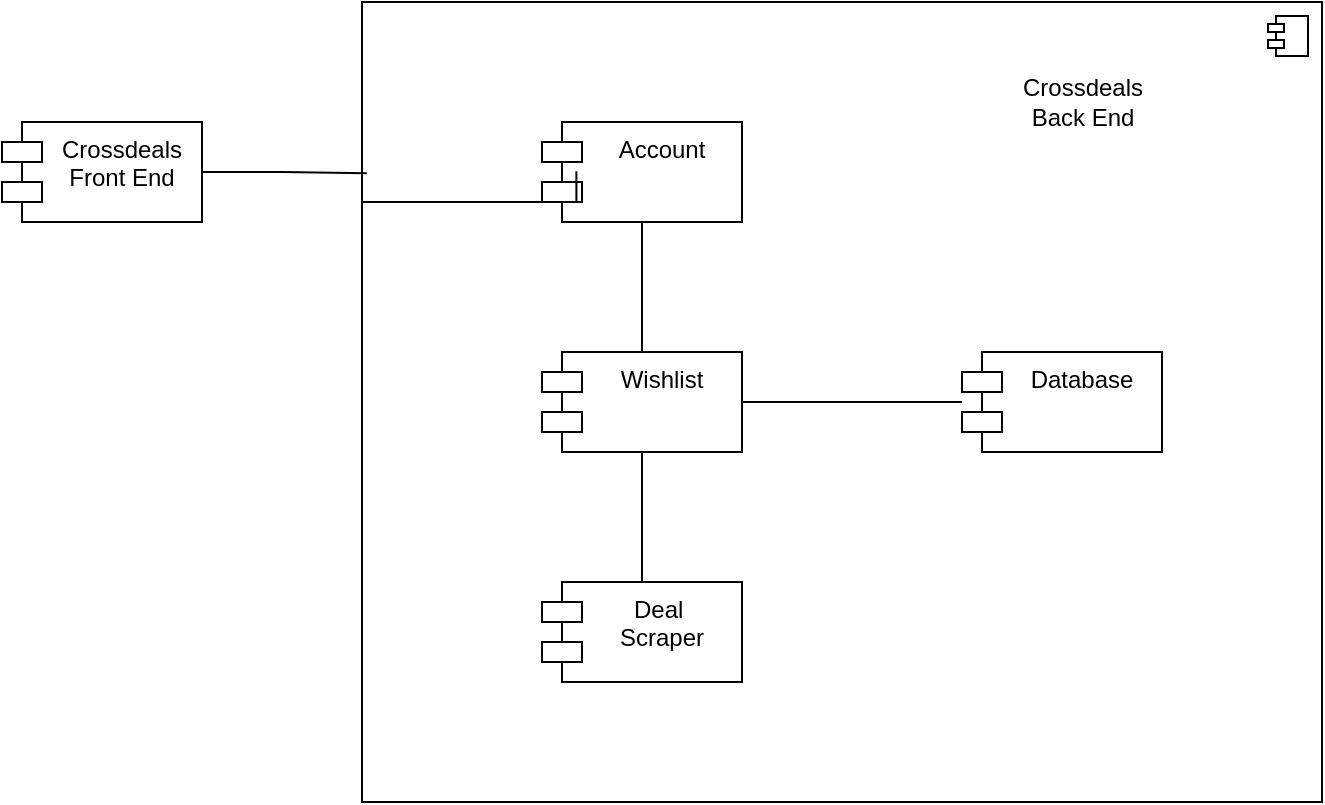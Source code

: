 <mxfile version="28.2.5" pages="5">
  <diagram id="ImoOxc1JO1wxnwPMC0eJ" name="Component">
    <mxGraphModel dx="1042" dy="562" grid="1" gridSize="10" guides="1" tooltips="1" connect="1" arrows="1" fold="1" page="1" pageScale="1" pageWidth="850" pageHeight="1100" math="0" shadow="0">
      <root>
        <mxCell id="0" />
        <mxCell id="1" parent="0" />
        <mxCell id="6oJg3y5Yy2Q7F5Mv3v1p-1" value="Crossdeals Front End" style="shape=module;align=left;spacingLeft=20;align=center;verticalAlign=top;whiteSpace=wrap;html=1;" vertex="1" parent="1">
          <mxGeometry x="30" y="190" width="100" height="50" as="geometry" />
        </mxCell>
        <mxCell id="6oJg3y5Yy2Q7F5Mv3v1p-6" value="" style="html=1;dropTarget=0;whiteSpace=wrap;" vertex="1" parent="1">
          <mxGeometry x="210" y="130" width="480" height="400" as="geometry" />
        </mxCell>
        <mxCell id="6oJg3y5Yy2Q7F5Mv3v1p-7" value="" style="shape=module;jettyWidth=8;jettyHeight=4;" vertex="1" parent="6oJg3y5Yy2Q7F5Mv3v1p-6">
          <mxGeometry x="1" width="20" height="20" relative="1" as="geometry">
            <mxPoint x="-27" y="7" as="offset" />
          </mxGeometry>
        </mxCell>
        <mxCell id="6oJg3y5Yy2Q7F5Mv3v1p-21" style="edgeStyle=orthogonalEdgeStyle;rounded=0;orthogonalLoop=1;jettySize=auto;html=1;exitX=0.5;exitY=1;exitDx=0;exitDy=0;endArrow=none;endFill=0;" edge="1" parent="1" source="6oJg3y5Yy2Q7F5Mv3v1p-8" target="6oJg3y5Yy2Q7F5Mv3v1p-9">
          <mxGeometry relative="1" as="geometry" />
        </mxCell>
        <mxCell id="6oJg3y5Yy2Q7F5Mv3v1p-8" value="Account" style="shape=module;align=left;spacingLeft=20;align=center;verticalAlign=top;whiteSpace=wrap;html=1;" vertex="1" parent="1">
          <mxGeometry x="300" y="190" width="100" height="50" as="geometry" />
        </mxCell>
        <mxCell id="6oJg3y5Yy2Q7F5Mv3v1p-23" style="edgeStyle=orthogonalEdgeStyle;rounded=0;orthogonalLoop=1;jettySize=auto;html=1;exitX=1;exitY=0.5;exitDx=0;exitDy=0;endArrow=none;endFill=0;" edge="1" parent="1" source="6oJg3y5Yy2Q7F5Mv3v1p-9" target="6oJg3y5Yy2Q7F5Mv3v1p-13">
          <mxGeometry relative="1" as="geometry" />
        </mxCell>
        <mxCell id="6oJg3y5Yy2Q7F5Mv3v1p-9" value="Wishlist" style="shape=module;align=left;spacingLeft=20;align=center;verticalAlign=top;whiteSpace=wrap;html=1;" vertex="1" parent="1">
          <mxGeometry x="300" y="305" width="100" height="50" as="geometry" />
        </mxCell>
        <mxCell id="6oJg3y5Yy2Q7F5Mv3v1p-22" style="edgeStyle=orthogonalEdgeStyle;rounded=0;orthogonalLoop=1;jettySize=auto;html=1;exitX=0.5;exitY=0;exitDx=0;exitDy=0;entryX=0.5;entryY=1;entryDx=0;entryDy=0;endArrow=none;endFill=0;" edge="1" parent="1" source="6oJg3y5Yy2Q7F5Mv3v1p-10" target="6oJg3y5Yy2Q7F5Mv3v1p-9">
          <mxGeometry relative="1" as="geometry" />
        </mxCell>
        <mxCell id="6oJg3y5Yy2Q7F5Mv3v1p-10" value="Deal&amp;nbsp;&lt;div&gt;Scraper&lt;/div&gt;" style="shape=module;align=left;spacingLeft=20;align=center;verticalAlign=top;whiteSpace=wrap;html=1;" vertex="1" parent="1">
          <mxGeometry x="300" y="420" width="100" height="50" as="geometry" />
        </mxCell>
        <mxCell id="6oJg3y5Yy2Q7F5Mv3v1p-11" value="Crossdeals&lt;div&gt;Back End&lt;/div&gt;" style="text;html=1;align=center;verticalAlign=middle;resizable=0;points=[];autosize=1;strokeColor=none;fillColor=none;" vertex="1" parent="1">
          <mxGeometry x="530" y="160" width="80" height="40" as="geometry" />
        </mxCell>
        <mxCell id="6oJg3y5Yy2Q7F5Mv3v1p-13" value="Database" style="shape=module;align=left;spacingLeft=20;align=center;verticalAlign=top;whiteSpace=wrap;html=1;" vertex="1" parent="1">
          <mxGeometry x="510" y="305" width="100" height="50" as="geometry" />
        </mxCell>
        <mxCell id="6oJg3y5Yy2Q7F5Mv3v1p-19" style="edgeStyle=orthogonalEdgeStyle;rounded=0;orthogonalLoop=1;jettySize=auto;html=1;exitX=1;exitY=0.5;exitDx=0;exitDy=0;entryX=0.005;entryY=0.214;entryDx=0;entryDy=0;entryPerimeter=0;endArrow=none;endFill=0;" edge="1" parent="1" source="6oJg3y5Yy2Q7F5Mv3v1p-1" target="6oJg3y5Yy2Q7F5Mv3v1p-6">
          <mxGeometry relative="1" as="geometry" />
        </mxCell>
        <mxCell id="6oJg3y5Yy2Q7F5Mv3v1p-20" style="edgeStyle=orthogonalEdgeStyle;rounded=0;orthogonalLoop=1;jettySize=auto;html=1;exitX=0;exitY=0.25;exitDx=0;exitDy=0;entryX=0.172;entryY=0.492;entryDx=0;entryDy=0;entryPerimeter=0;endArrow=none;endFill=0;" edge="1" parent="1" source="6oJg3y5Yy2Q7F5Mv3v1p-6" target="6oJg3y5Yy2Q7F5Mv3v1p-8">
          <mxGeometry relative="1" as="geometry">
            <Array as="points">
              <mxPoint x="317" y="230" />
            </Array>
          </mxGeometry>
        </mxCell>
      </root>
    </mxGraphModel>
  </diagram>
  <diagram name="UML" id="_R-KJ7h41IaCFOkq9BI9">
    <mxGraphModel dx="1042" dy="562" grid="1" gridSize="10" guides="1" tooltips="1" connect="1" arrows="1" fold="1" page="1" pageScale="1" pageWidth="850" pageHeight="1100" math="0" shadow="0">
      <root>
        <mxCell id="0" />
        <mxCell id="1" parent="0" />
        <mxCell id="3XzFGxr-biG4mYpELUGO-1" value="&lt;p style=&quot;margin:0px;margin-top:4px;text-align:center;&quot;&gt;&lt;b&gt;VideoGame&lt;/b&gt;&lt;/p&gt;&lt;hr size=&quot;1&quot; style=&quot;border-style:solid;&quot;&gt;&lt;p style=&quot;margin:0px;margin-left:4px;&quot;&gt;- title : string&lt;/p&gt;&lt;hr size=&quot;1&quot; style=&quot;border-style:solid;&quot;&gt;&lt;p style=&quot;margin:0px;margin-left:4px;&quot;&gt;+ getDealInformation() : DealInformation[]&lt;/p&gt;&lt;p style=&quot;margin:0px;margin-left:4px;&quot;&gt;+ validateDealInfo() : void&amp;nbsp;&lt;/p&gt;" style="verticalAlign=top;align=left;overflow=fill;html=1;whiteSpace=wrap;" parent="1" vertex="1">
          <mxGeometry x="460" y="135" width="240" height="150" as="geometry" />
        </mxCell>
        <mxCell id="3XzFGxr-biG4mYpELUGO-2" value="&lt;p style=&quot;margin:0px;margin-top:4px;text-align:center;&quot;&gt;&lt;b&gt;User&lt;/b&gt;&lt;/p&gt;&lt;hr size=&quot;1&quot; style=&quot;border-style:solid;&quot;&gt;&lt;p style=&quot;margin:0px;margin-left:4px;&quot;&gt;- username : string&lt;/p&gt;&lt;p style=&quot;margin:0px;margin-left:4px;&quot;&gt;- password : string&lt;/p&gt;&lt;hr size=&quot;1&quot; style=&quot;border-style:solid;&quot;&gt;&lt;p style=&quot;margin:0px;margin-left:4px;&quot;&gt;+ getWishList() :&amp;nbsp; Wishlist&lt;/p&gt;" style="verticalAlign=top;align=left;overflow=fill;html=1;whiteSpace=wrap;" parent="1" vertex="1">
          <mxGeometry x="135" y="400" width="180" height="110" as="geometry" />
        </mxCell>
        <mxCell id="3XzFGxr-biG4mYpELUGO-3" value="&lt;p style=&quot;margin:0px;margin-top:4px;text-align:center;&quot;&gt;&lt;b&gt;Wishlist&lt;/b&gt;&lt;/p&gt;&lt;hr size=&quot;1&quot; style=&quot;border-style:solid;&quot;&gt;&lt;p style=&quot;margin:0px;margin-left:4px;&quot;&gt;+ field: Type&lt;/p&gt;&lt;hr size=&quot;1&quot; style=&quot;border-style:solid;&quot;&gt;&lt;p style=&quot;margin:0px;margin-left:4px;&quot;&gt;+ addVideoGame(string) : void&lt;/p&gt;&lt;p style=&quot;margin:0px;margin-left:4px;&quot;&gt;+ removeVideoGame(string) : void&lt;/p&gt;&lt;p style=&quot;margin:0px;margin-left:4px;&quot;&gt;+ getVideoGames() : VideoGame[]&lt;/p&gt;" style="verticalAlign=top;align=left;overflow=fill;html=1;whiteSpace=wrap;" parent="1" vertex="1">
          <mxGeometry x="120" y="130" width="210" height="160" as="geometry" />
        </mxCell>
        <mxCell id="3XzFGxr-biG4mYpELUGO-4" value="&lt;p style=&quot;margin:0px;margin-top:4px;text-align:center;&quot;&gt;&lt;b&gt;Storefront&lt;/b&gt;&lt;/p&gt;&lt;hr size=&quot;1&quot; style=&quot;border-style:solid;&quot;&gt;&lt;p style=&quot;margin:0px;margin-left:4px;&quot;&gt;- name : string&lt;/p&gt;&lt;p style=&quot;margin:0px;margin-left:4px;&quot;&gt;- url : string&lt;/p&gt;&lt;p style=&quot;margin:0px;margin-left:4px;&quot;&gt;- platform : string&lt;/p&gt;&lt;hr size=&quot;1&quot; style=&quot;border-style:solid;&quot;&gt;" style="verticalAlign=top;align=left;overflow=fill;html=1;whiteSpace=wrap;" parent="1" vertex="1">
          <mxGeometry x="559" y="630" width="160" height="90" as="geometry" />
        </mxCell>
        <mxCell id="3XzFGxr-biG4mYpELUGO-5" value="&lt;p style=&quot;margin:0px;margin-top:4px;text-align:center;&quot;&gt;&lt;b&gt;DealInformation&lt;/b&gt;&lt;/p&gt;&lt;hr size=&quot;1&quot; style=&quot;border-style:solid;&quot;&gt;&lt;p style=&quot;margin:0px;margin-left:4px;&quot;&gt;- originalPrice : float&lt;/p&gt;&lt;p style=&quot;margin:0px;margin-left:4px;&quot;&gt;- discountPrice : float&lt;/p&gt;&lt;p style=&quot;margin:0px;margin-left:4px;&quot;&gt;- lowestPrice : float&lt;/p&gt;&lt;p style=&quot;margin:0px;margin-left:4px;&quot;&gt;- dealEndDate : Date&lt;/p&gt;&lt;hr size=&quot;1&quot; style=&quot;border-style:solid;&quot;&gt;&lt;p style=&quot;margin:0px;margin-left:4px;&quot;&gt;+ updateDeal(string) : bool&amp;nbsp;&lt;/p&gt;" style="verticalAlign=top;align=left;overflow=fill;html=1;whiteSpace=wrap;" parent="1" vertex="1">
          <mxGeometry x="559" y="360" width="160" height="150" as="geometry" />
        </mxCell>
        <mxCell id="3XzFGxr-biG4mYpELUGO-10" value="" style="endArrow=diamondThin;endFill=0;endSize=24;html=1;rounded=0;exitX=0.5;exitY=0;exitDx=0;exitDy=0;entryX=0.5;entryY=1;entryDx=0;entryDy=0;" parent="1" source="3XzFGxr-biG4mYpELUGO-4" target="3XzFGxr-biG4mYpELUGO-5" edge="1">
          <mxGeometry width="160" relative="1" as="geometry">
            <mxPoint x="309" y="480" as="sourcePoint" />
            <mxPoint x="629" y="530" as="targetPoint" />
          </mxGeometry>
        </mxCell>
        <mxCell id="3XzFGxr-biG4mYpELUGO-11" value="1" style="edgeLabel;html=1;align=center;verticalAlign=middle;resizable=0;points=[];" parent="3XzFGxr-biG4mYpELUGO-10" vertex="1" connectable="0">
          <mxGeometry x="0.63" y="-5" relative="1" as="geometry">
            <mxPoint x="15" as="offset" />
          </mxGeometry>
        </mxCell>
        <mxCell id="3XzFGxr-biG4mYpELUGO-12" value="1" style="edgeLabel;html=1;align=center;verticalAlign=middle;resizable=0;points=[];" parent="3XzFGxr-biG4mYpELUGO-10" vertex="1" connectable="0">
          <mxGeometry x="-0.703" y="-3" relative="1" as="geometry">
            <mxPoint x="17" as="offset" />
          </mxGeometry>
        </mxCell>
        <mxCell id="3XzFGxr-biG4mYpELUGO-13" value="" style="endArrow=diamondThin;endFill=0;endSize=24;html=1;rounded=0;entryX=0.5;entryY=1;entryDx=0;entryDy=0;exitX=0;exitY=0.5;exitDx=0;exitDy=0;" parent="1" source="3XzFGxr-biG4mYpELUGO-4" target="3XzFGxr-biG4mYpELUGO-2" edge="1">
          <mxGeometry width="160" relative="1" as="geometry">
            <mxPoint x="290" y="480" as="sourcePoint" />
            <mxPoint x="450" y="480" as="targetPoint" />
            <Array as="points">
              <mxPoint x="225" y="680" />
            </Array>
          </mxGeometry>
        </mxCell>
        <mxCell id="3XzFGxr-biG4mYpELUGO-14" value="1" style="edgeLabel;html=1;align=center;verticalAlign=middle;resizable=0;points=[];" parent="3XzFGxr-biG4mYpELUGO-13" vertex="1" connectable="0">
          <mxGeometry x="0.887" y="-3" relative="1" as="geometry">
            <mxPoint x="12" as="offset" />
          </mxGeometry>
        </mxCell>
        <mxCell id="3XzFGxr-biG4mYpELUGO-15" value="1..*" style="edgeLabel;html=1;align=center;verticalAlign=middle;resizable=0;points=[];" parent="3XzFGxr-biG4mYpELUGO-13" vertex="1" connectable="0">
          <mxGeometry x="-0.863" y="1" relative="1" as="geometry">
            <mxPoint x="14" y="-27" as="offset" />
          </mxGeometry>
        </mxCell>
        <mxCell id="3XzFGxr-biG4mYpELUGO-16" value="" style="endArrow=diamondThin;endFill=1;endSize=24;html=1;rounded=0;entryX=0.5;entryY=0;entryDx=0;entryDy=0;exitX=0.5;exitY=1;exitDx=0;exitDy=0;" parent="1" source="3XzFGxr-biG4mYpELUGO-3" target="3XzFGxr-biG4mYpELUGO-2" edge="1">
          <mxGeometry width="160" relative="1" as="geometry">
            <mxPoint x="20" y="340" as="sourcePoint" />
            <mxPoint x="180" y="340" as="targetPoint" />
          </mxGeometry>
        </mxCell>
        <mxCell id="3XzFGxr-biG4mYpELUGO-17" value="1" style="edgeLabel;html=1;align=center;verticalAlign=middle;resizable=0;points=[];" parent="3XzFGxr-biG4mYpELUGO-16" vertex="1" connectable="0">
          <mxGeometry x="-0.669" y="4" relative="1" as="geometry">
            <mxPoint as="offset" />
          </mxGeometry>
        </mxCell>
        <mxCell id="3XzFGxr-biG4mYpELUGO-18" value="1" style="edgeLabel;html=1;align=center;verticalAlign=middle;resizable=0;points=[];" parent="3XzFGxr-biG4mYpELUGO-16" vertex="1" connectable="0">
          <mxGeometry x="0.276" y="4" relative="1" as="geometry">
            <mxPoint as="offset" />
          </mxGeometry>
        </mxCell>
        <mxCell id="3XzFGxr-biG4mYpELUGO-19" value="" style="endArrow=diamondThin;endFill=0;endSize=24;html=1;rounded=0;entryX=1;entryY=0.5;entryDx=0;entryDy=0;exitX=0;exitY=0.5;exitDx=0;exitDy=0;" parent="1" source="3XzFGxr-biG4mYpELUGO-1" target="3XzFGxr-biG4mYpELUGO-3" edge="1">
          <mxGeometry width="160" relative="1" as="geometry">
            <mxPoint x="290" y="480" as="sourcePoint" />
            <mxPoint x="450" y="480" as="targetPoint" />
          </mxGeometry>
        </mxCell>
        <mxCell id="3XzFGxr-biG4mYpELUGO-20" value="1" style="edgeLabel;html=1;align=center;verticalAlign=middle;resizable=0;points=[];" parent="3XzFGxr-biG4mYpELUGO-19" vertex="1" connectable="0">
          <mxGeometry x="0.557" y="-3" relative="1" as="geometry">
            <mxPoint as="offset" />
          </mxGeometry>
        </mxCell>
        <mxCell id="3XzFGxr-biG4mYpELUGO-21" value="1..*" style="edgeLabel;html=1;align=center;verticalAlign=middle;resizable=0;points=[];" parent="3XzFGxr-biG4mYpELUGO-19" vertex="1" connectable="0">
          <mxGeometry x="-0.766" y="-2" relative="1" as="geometry">
            <mxPoint as="offset" />
          </mxGeometry>
        </mxCell>
        <mxCell id="3XzFGxr-biG4mYpELUGO-22" value="" style="endArrow=diamondThin;endFill=1;endSize=24;html=1;rounded=0;entryX=0.75;entryY=1;entryDx=0;entryDy=0;exitX=0.5;exitY=0;exitDx=0;exitDy=0;" parent="1" source="3XzFGxr-biG4mYpELUGO-5" target="3XzFGxr-biG4mYpELUGO-1" edge="1">
          <mxGeometry width="160" relative="1" as="geometry">
            <mxPoint x="290" y="480" as="sourcePoint" />
            <mxPoint x="450" y="480" as="targetPoint" />
          </mxGeometry>
        </mxCell>
        <mxCell id="3XzFGxr-biG4mYpELUGO-23" value="1" style="edgeLabel;html=1;align=center;verticalAlign=middle;resizable=0;points=[];" parent="3XzFGxr-biG4mYpELUGO-22" vertex="1" connectable="0">
          <mxGeometry x="0.408" y="-1" relative="1" as="geometry">
            <mxPoint x="9" as="offset" />
          </mxGeometry>
        </mxCell>
        <mxCell id="3XzFGxr-biG4mYpELUGO-24" value="1..*" style="edgeLabel;html=1;align=center;verticalAlign=middle;resizable=0;points=[];" parent="3XzFGxr-biG4mYpELUGO-22" vertex="1" connectable="0">
          <mxGeometry x="-0.685" y="-2" relative="1" as="geometry">
            <mxPoint x="9" as="offset" />
          </mxGeometry>
        </mxCell>
      </root>
    </mxGraphModel>
  </diagram>
  <diagram id="jWRomK6k2IHI1Ht5jOD6" name="Signup Sequence">
    <mxGraphModel dx="2066" dy="1139" grid="1" gridSize="10" guides="1" tooltips="1" connect="1" arrows="1" fold="1" page="1" pageScale="1" pageWidth="850" pageHeight="1100" math="0" shadow="0">
      <root>
        <mxCell id="0" />
        <mxCell id="1" parent="0" />
        <mxCell id="mQIX1aCsBJTwRMguu7EN-2" value="&lt;div&gt;Front End&lt;/div&gt;" style="shape=umlLifeline;perimeter=lifelinePerimeter;whiteSpace=wrap;html=1;container=1;dropTarget=0;collapsible=0;recursiveResize=0;outlineConnect=0;portConstraint=eastwest;newEdgeStyle={&quot;curved&quot;:0,&quot;rounded&quot;:0};" vertex="1" parent="1">
          <mxGeometry x="365" y="230" width="100" height="720" as="geometry" />
        </mxCell>
        <mxCell id="mQIX1aCsBJTwRMguu7EN-3" value="&lt;div&gt;Back End&lt;/div&gt;" style="shape=umlLifeline;perimeter=lifelinePerimeter;whiteSpace=wrap;html=1;container=1;dropTarget=0;collapsible=0;recursiveResize=0;outlineConnect=0;portConstraint=eastwest;newEdgeStyle={&quot;curved&quot;:0,&quot;rounded&quot;:0};" vertex="1" parent="1">
          <mxGeometry x="625" y="230" width="100" height="720" as="geometry" />
        </mxCell>
        <mxCell id="mQIX1aCsBJTwRMguu7EN-8" value="Signup" style="html=1;verticalAlign=bottom;endArrow=block;curved=0;rounded=0;" edge="1" parent="1">
          <mxGeometry width="80" relative="1" as="geometry">
            <mxPoint x="224.5" y="320" as="sourcePoint" />
            <mxPoint x="414.5" y="320" as="targetPoint" />
          </mxGeometry>
        </mxCell>
        <mxCell id="mQIX1aCsBJTwRMguu7EN-9" value="" style="shape=umlLifeline;perimeter=lifelinePerimeter;whiteSpace=wrap;html=1;container=1;dropTarget=0;collapsible=0;recursiveResize=0;outlineConnect=0;portConstraint=eastwest;newEdgeStyle={&quot;curved&quot;:0,&quot;rounded&quot;:0};participant=umlActor;" vertex="1" parent="1">
          <mxGeometry x="215" y="230" width="20" height="720" as="geometry" />
        </mxCell>
        <mxCell id="mQIX1aCsBJTwRMguu7EN-12" value="&lt;div&gt;Post signup details&lt;/div&gt;" style="html=1;verticalAlign=bottom;endArrow=block;curved=0;rounded=0;" edge="1" parent="1">
          <mxGeometry width="80" relative="1" as="geometry">
            <mxPoint x="414.5" y="440" as="sourcePoint" />
            <mxPoint x="674.5" y="440" as="targetPoint" />
          </mxGeometry>
        </mxCell>
        <mxCell id="1FruBVIg77XsN306AQsJ-1" value="Send error message" style="html=1;verticalAlign=bottom;endArrow=open;dashed=1;endSize=8;curved=0;rounded=0;" edge="1" parent="1" target="gf98v1N_3wBuKZ39hatH-2">
          <mxGeometry relative="1" as="geometry">
            <mxPoint x="674.5" y="500" as="sourcePoint" />
            <mxPoint x="414.5" y="500" as="targetPoint" />
            <Array as="points">
              <mxPoint x="455.5" y="500" />
            </Array>
          </mxGeometry>
        </mxCell>
        <mxCell id="1FruBVIg77XsN306AQsJ-3" value="display error message" style="html=1;verticalAlign=bottom;endArrow=open;dashed=1;endSize=8;curved=0;rounded=0;" edge="1" parent="1">
          <mxGeometry relative="1" as="geometry">
            <mxPoint x="414.5" y="370" as="sourcePoint" />
            <mxPoint x="224.5" y="370" as="targetPoint" />
          </mxGeometry>
        </mxCell>
        <mxCell id="1FruBVIg77XsN306AQsJ-4" value="Display error message" style="html=1;verticalAlign=bottom;endArrow=open;dashed=1;endSize=8;curved=0;rounded=0;" edge="1" parent="1">
          <mxGeometry relative="1" as="geometry">
            <mxPoint x="414.5" y="520" as="sourcePoint" />
            <mxPoint x="224.5" y="520" as="targetPoint" />
          </mxGeometry>
        </mxCell>
        <mxCell id="1FruBVIg77XsN306AQsJ-5" value="&lt;div&gt;Create user and redirect to&amp;nbsp;&lt;/div&gt;&lt;div&gt;store selection page&lt;/div&gt;" style="html=1;verticalAlign=bottom;endArrow=open;dashed=1;endSize=8;curved=0;rounded=0;" edge="1" parent="1" target="gf98v1N_3wBuKZ39hatH-2">
          <mxGeometry relative="1" as="geometry">
            <mxPoint x="674.5" y="690" as="sourcePoint" />
            <mxPoint x="414.5" y="690" as="targetPoint" />
          </mxGeometry>
        </mxCell>
        <mxCell id="1FruBVIg77XsN306AQsJ-6" value="&lt;div&gt;Display store selection page&lt;/div&gt;" style="html=1;verticalAlign=bottom;endArrow=open;dashed=1;endSize=8;curved=0;rounded=0;" edge="1" parent="1">
          <mxGeometry relative="1" as="geometry">
            <mxPoint x="414.5" y="710" as="sourcePoint" />
            <mxPoint x="224.5" y="710" as="targetPoint" />
          </mxGeometry>
        </mxCell>
        <mxCell id="1FruBVIg77XsN306AQsJ-7" value="Send selected stores" style="html=1;verticalAlign=bottom;endArrow=block;curved=0;rounded=0;" edge="1" parent="1">
          <mxGeometry width="80" relative="1" as="geometry">
            <mxPoint x="224.5" y="790" as="sourcePoint" />
            <mxPoint x="414.5" y="790" as="targetPoint" />
          </mxGeometry>
        </mxCell>
        <mxCell id="1FruBVIg77XsN306AQsJ-8" value="&lt;div&gt;POST selected stores&lt;/div&gt;" style="html=1;verticalAlign=bottom;endArrow=block;curved=0;rounded=0;" edge="1" parent="1">
          <mxGeometry width="80" relative="1" as="geometry">
            <mxPoint x="414.5" y="810" as="sourcePoint" />
            <mxPoint x="674.5" y="810" as="targetPoint" />
          </mxGeometry>
        </mxCell>
        <mxCell id="1FruBVIg77XsN306AQsJ-11" value="&lt;div&gt;Save selected stores and&lt;/div&gt;&lt;div&gt;redirect to landing page&lt;/div&gt;" style="html=1;verticalAlign=bottom;endArrow=open;dashed=1;endSize=8;curved=0;rounded=0;" edge="1" parent="1" target="gf98v1N_3wBuKZ39hatH-2">
          <mxGeometry relative="1" as="geometry">
            <mxPoint x="674.5" y="850" as="sourcePoint" />
            <mxPoint x="414.5" y="850" as="targetPoint" />
          </mxGeometry>
        </mxCell>
        <mxCell id="1FruBVIg77XsN306AQsJ-12" value="&lt;div&gt;Display landing page&lt;/div&gt;" style="html=1;verticalAlign=bottom;endArrow=open;dashed=1;endSize=8;curved=0;rounded=0;" edge="1" parent="1">
          <mxGeometry relative="1" as="geometry">
            <mxPoint x="414.5" y="880" as="sourcePoint" />
            <mxPoint x="224.5" y="880" as="targetPoint" />
          </mxGeometry>
        </mxCell>
        <mxCell id="1FruBVIg77XsN306AQsJ-14" value="alt" style="shape=umlFrame;whiteSpace=wrap;html=1;pointerEvents=0;" vertex="1" parent="1">
          <mxGeometry x="55" y="330" width="720" height="600" as="geometry" />
        </mxCell>
        <mxCell id="1FruBVIg77XsN306AQsJ-15" value="&lt;div&gt;if account info is invalid&lt;/div&gt;" style="text;html=1;whiteSpace=wrap;strokeColor=none;fillColor=none;align=center;verticalAlign=middle;rounded=0;" vertex="1" parent="1">
          <mxGeometry x="125" y="350" width="60" height="30" as="geometry" />
        </mxCell>
        <mxCell id="1FruBVIg77XsN306AQsJ-17" value="" style="line;strokeWidth=1;fillColor=none;align=left;verticalAlign=middle;spacingTop=-1;spacingLeft=3;spacingRight=3;rotatable=0;labelPosition=right;points=[];portConstraint=eastwest;strokeColor=inherit;" vertex="1" parent="1">
          <mxGeometry x="65" y="400" width="710" height="8" as="geometry" />
        </mxCell>
        <mxCell id="1FruBVIg77XsN306AQsJ-19" value="alt" style="shape=umlFrame;whiteSpace=wrap;html=1;pointerEvents=0;" vertex="1" parent="1">
          <mxGeometry x="85" y="480" width="640" height="430" as="geometry" />
        </mxCell>
        <mxCell id="1FruBVIg77XsN306AQsJ-23" style="edgeStyle=orthogonalEdgeStyle;rounded=0;orthogonalLoop=1;jettySize=auto;html=1;exitX=0.5;exitY=1;exitDx=0;exitDy=0;" edge="1" parent="1" source="1FruBVIg77XsN306AQsJ-15" target="1FruBVIg77XsN306AQsJ-15">
          <mxGeometry relative="1" as="geometry" />
        </mxCell>
        <mxCell id="1FruBVIg77XsN306AQsJ-24" value="else" style="text;html=1;whiteSpace=wrap;strokeColor=none;fillColor=none;align=center;verticalAlign=middle;rounded=0;" vertex="1" parent="1">
          <mxGeometry x="65" y="420" width="60" height="30" as="geometry" />
        </mxCell>
        <mxCell id="1FruBVIg77XsN306AQsJ-25" value="if user creation failed" style="text;html=1;whiteSpace=wrap;strokeColor=none;fillColor=none;align=center;verticalAlign=middle;rounded=0;" vertex="1" parent="1">
          <mxGeometry x="85" y="510" width="120" height="30" as="geometry" />
        </mxCell>
        <mxCell id="1FruBVIg77XsN306AQsJ-27" value="" style="line;strokeWidth=1;fillColor=none;align=left;verticalAlign=middle;spacingTop=-1;spacingLeft=3;spacingRight=3;rotatable=0;labelPosition=right;points=[];portConstraint=eastwest;strokeColor=inherit;" vertex="1" parent="1">
          <mxGeometry x="85" y="570" width="640" height="8" as="geometry" />
        </mxCell>
        <mxCell id="1FruBVIg77XsN306AQsJ-28" value="else" style="text;html=1;whiteSpace=wrap;strokeColor=none;fillColor=none;align=center;verticalAlign=middle;rounded=0;" vertex="1" parent="1">
          <mxGeometry x="95" y="610" width="60" height="30" as="geometry" />
        </mxCell>
        <mxCell id="1FruBVIg77XsN306AQsJ-34" value="User Signup" style="shape=umlFrame;whiteSpace=wrap;html=1;pointerEvents=0;" vertex="1" parent="1">
          <mxGeometry x="30" y="130" width="780" height="890" as="geometry" />
        </mxCell>
        <mxCell id="gf98v1N_3wBuKZ39hatH-1" value="" style="html=1;points=[[0,0,0,0,5],[0,1,0,0,-5],[1,0,0,0,5],[1,1,0,0,-5]];perimeter=orthogonalPerimeter;outlineConnect=0;targetShapes=umlLifeline;portConstraint=eastwest;newEdgeStyle={&quot;curved&quot;:0,&quot;rounded&quot;:0};" vertex="1" parent="1">
          <mxGeometry x="675" y="430" width="10" height="430" as="geometry" />
        </mxCell>
        <mxCell id="gf98v1N_3wBuKZ39hatH-2" value="" style="html=1;points=[[0,0,0,0,5],[0,1,0,0,-5],[1,0,0,0,5],[1,1,0,0,-5]];perimeter=orthogonalPerimeter;outlineConnect=0;targetShapes=umlLifeline;portConstraint=eastwest;newEdgeStyle={&quot;curved&quot;:0,&quot;rounded&quot;:0};" vertex="1" parent="1">
          <mxGeometry x="415" y="320" width="10" height="570" as="geometry" />
        </mxCell>
      </root>
    </mxGraphModel>
  </diagram>
  <diagram id="v6lxTcYa2RrQ5DVgq4tP" name="Wishlist Entry">
    <mxGraphModel dx="2066" dy="1139" grid="1" gridSize="10" guides="1" tooltips="1" connect="1" arrows="1" fold="1" page="1" pageScale="1" pageWidth="850" pageHeight="1100" math="0" shadow="0">
      <root>
        <mxCell id="0" />
        <mxCell id="1" parent="0" />
        <mxCell id="JWyXyakCNRZdzn6df_iQ-1" value="" style="shape=umlLifeline;perimeter=lifelinePerimeter;whiteSpace=wrap;html=1;container=1;dropTarget=0;collapsible=0;recursiveResize=0;outlineConnect=0;portConstraint=eastwest;newEdgeStyle={&quot;curved&quot;:0,&quot;rounded&quot;:0};participant=umlActor;" vertex="1" parent="1">
          <mxGeometry x="150" y="350" width="20" height="620" as="geometry" />
        </mxCell>
        <mxCell id="JWyXyakCNRZdzn6df_iQ-2" value="&lt;div&gt;Front End&lt;/div&gt;" style="shape=umlLifeline;perimeter=lifelinePerimeter;whiteSpace=wrap;html=1;container=1;dropTarget=0;collapsible=0;recursiveResize=0;outlineConnect=0;portConstraint=eastwest;newEdgeStyle={&quot;curved&quot;:0,&quot;rounded&quot;:0};" vertex="1" parent="1">
          <mxGeometry x="280" y="350" width="100" height="620" as="geometry" />
        </mxCell>
        <mxCell id="JWyXyakCNRZdzn6df_iQ-22" value="" style="html=1;points=[[0,0,0,0,5],[0,1,0,0,-5],[1,0,0,0,5],[1,1,0,0,-5]];perimeter=orthogonalPerimeter;outlineConnect=0;targetShapes=umlLifeline;portConstraint=eastwest;newEdgeStyle={&quot;curved&quot;:0,&quot;rounded&quot;:0};" vertex="1" parent="JWyXyakCNRZdzn6df_iQ-2">
          <mxGeometry x="50" y="110" width="10" height="470" as="geometry" />
        </mxCell>
        <mxCell id="JWyXyakCNRZdzn6df_iQ-3" value="Back End" style="shape=umlLifeline;perimeter=lifelinePerimeter;whiteSpace=wrap;html=1;container=1;dropTarget=0;collapsible=0;recursiveResize=0;outlineConnect=0;portConstraint=eastwest;newEdgeStyle={&quot;curved&quot;:0,&quot;rounded&quot;:0};" vertex="1" parent="1">
          <mxGeometry x="480" y="350" width="100" height="620" as="geometry" />
        </mxCell>
        <mxCell id="JWyXyakCNRZdzn6df_iQ-23" value="" style="html=1;points=[[0,0,0,0,5],[0,1,0,0,-5],[1,0,0,0,5],[1,1,0,0,-5]];perimeter=orthogonalPerimeter;outlineConnect=0;targetShapes=umlLifeline;portConstraint=eastwest;newEdgeStyle={&quot;curved&quot;:0,&quot;rounded&quot;:0};" vertex="1" parent="JWyXyakCNRZdzn6df_iQ-3">
          <mxGeometry x="50" y="140" width="10" height="400" as="geometry" />
        </mxCell>
        <mxCell id="JWyXyakCNRZdzn6df_iQ-4" value="Store Scraper" style="shape=umlLifeline;perimeter=lifelinePerimeter;whiteSpace=wrap;html=1;container=1;dropTarget=0;collapsible=0;recursiveResize=0;outlineConnect=0;portConstraint=eastwest;newEdgeStyle={&quot;curved&quot;:0,&quot;rounded&quot;:0};" vertex="1" parent="1">
          <mxGeometry x="680" y="350" width="100" height="620" as="geometry" />
        </mxCell>
        <mxCell id="JWyXyakCNRZdzn6df_iQ-24" value="" style="html=1;points=[[0,0,0,0,5],[0,1,0,0,-5],[1,0,0,0,5],[1,1,0,0,-5]];perimeter=orthogonalPerimeter;outlineConnect=0;targetShapes=umlLifeline;portConstraint=eastwest;newEdgeStyle={&quot;curved&quot;:0,&quot;rounded&quot;:0};" vertex="1" parent="JWyXyakCNRZdzn6df_iQ-4">
          <mxGeometry x="50" y="200" width="10" height="250" as="geometry" />
        </mxCell>
        <mxCell id="JWyXyakCNRZdzn6df_iQ-5" value="Input game to add" style="html=1;verticalAlign=bottom;endArrow=block;curved=0;rounded=0;" edge="1" parent="1">
          <mxGeometry width="80" relative="1" as="geometry">
            <mxPoint x="159.5" y="460" as="sourcePoint" />
            <mxPoint x="329.5" y="460" as="targetPoint" />
            <mxPoint as="offset" />
          </mxGeometry>
        </mxCell>
        <mxCell id="JWyXyakCNRZdzn6df_iQ-6" value="POST request with game name" style="html=1;verticalAlign=bottom;endArrow=block;curved=0;rounded=0;" edge="1" parent="1">
          <mxGeometry width="80" relative="1" as="geometry">
            <mxPoint x="329.5" y="490" as="sourcePoint" />
            <mxPoint x="529.5" y="490" as="targetPoint" />
          </mxGeometry>
        </mxCell>
        <mxCell id="JWyXyakCNRZdzn6df_iQ-7" value="Request store for game info" style="html=1;verticalAlign=bottom;endArrow=block;curved=0;rounded=0;" edge="1" parent="1">
          <mxGeometry width="80" relative="1" as="geometry">
            <mxPoint x="529.5" y="550" as="sourcePoint" />
            <mxPoint x="729.5" y="550" as="targetPoint" />
          </mxGeometry>
        </mxCell>
        <mxCell id="JWyXyakCNRZdzn6df_iQ-8" value="Request failed" style="html=1;verticalAlign=bottom;endArrow=open;dashed=1;endSize=8;curved=0;rounded=0;" edge="1" parent="1">
          <mxGeometry relative="1" as="geometry">
            <mxPoint x="729.5" y="610" as="sourcePoint" />
            <mxPoint x="529.5" y="610" as="targetPoint" />
          </mxGeometry>
        </mxCell>
        <mxCell id="JWyXyakCNRZdzn6df_iQ-9" value="" style="html=1;verticalAlign=bottom;endArrow=open;dashed=1;endSize=8;curved=0;rounded=0;" edge="1" parent="1">
          <mxGeometry relative="1" as="geometry">
            <mxPoint x="529.5" y="650" as="sourcePoint" />
            <mxPoint x="329.5" y="650" as="targetPoint" />
          </mxGeometry>
        </mxCell>
        <mxCell id="JWyXyakCNRZdzn6df_iQ-10" value="Send error message" style="edgeLabel;html=1;align=center;verticalAlign=middle;resizable=0;points=[];" vertex="1" connectable="0" parent="JWyXyakCNRZdzn6df_iQ-9">
          <mxGeometry x="-0.071" y="-4" relative="1" as="geometry">
            <mxPoint as="offset" />
          </mxGeometry>
        </mxCell>
        <mxCell id="JWyXyakCNRZdzn6df_iQ-11" value="Display error message" style="html=1;verticalAlign=bottom;endArrow=open;dashed=1;endSize=8;curved=0;rounded=0;" edge="1" parent="1">
          <mxGeometry relative="1" as="geometry">
            <mxPoint x="329.5" y="700" as="sourcePoint" />
            <mxPoint x="159.5" y="700" as="targetPoint" />
          </mxGeometry>
        </mxCell>
        <mxCell id="JWyXyakCNRZdzn6df_iQ-12" value="Game info" style="html=1;verticalAlign=bottom;endArrow=open;dashed=1;endSize=8;curved=0;rounded=0;" edge="1" parent="1">
          <mxGeometry relative="1" as="geometry">
            <mxPoint x="729.5" y="790" as="sourcePoint" />
            <mxPoint x="529.5" y="790" as="targetPoint" />
          </mxGeometry>
        </mxCell>
        <mxCell id="JWyXyakCNRZdzn6df_iQ-14" value="Store game info" style="html=1;align=left;spacingLeft=2;endArrow=block;rounded=0;edgeStyle=orthogonalEdgeStyle;curved=0;rounded=0;" edge="1" parent="1">
          <mxGeometry relative="1" as="geometry">
            <mxPoint x="529.5" y="820" as="sourcePoint" />
            <Array as="points">
              <mxPoint x="590" y="820" />
              <mxPoint x="590" y="850" />
            </Array>
            <mxPoint x="529.5" y="850" as="targetPoint" />
          </mxGeometry>
        </mxCell>
        <mxCell id="JWyXyakCNRZdzn6df_iQ-15" value="Game info" style="html=1;verticalAlign=bottom;endArrow=open;dashed=1;endSize=8;curved=0;rounded=0;" edge="1" parent="1">
          <mxGeometry relative="1" as="geometry">
            <mxPoint x="530" y="880" as="sourcePoint" />
            <mxPoint x="329.5" y="880" as="targetPoint" />
          </mxGeometry>
        </mxCell>
        <mxCell id="JWyXyakCNRZdzn6df_iQ-16" value="Display game info" style="html=1;verticalAlign=bottom;endArrow=open;dashed=1;endSize=8;curved=0;rounded=0;" edge="1" parent="1">
          <mxGeometry relative="1" as="geometry">
            <mxPoint x="329.5" y="920" as="sourcePoint" />
            <mxPoint x="159.5" y="920" as="targetPoint" />
          </mxGeometry>
        </mxCell>
        <mxCell id="JWyXyakCNRZdzn6df_iQ-18" value="Alt" style="shape=umlFrame;whiteSpace=wrap;html=1;pointerEvents=0;" vertex="1" parent="1">
          <mxGeometry x="60" y="580" width="740" height="360" as="geometry" />
        </mxCell>
        <mxCell id="JWyXyakCNRZdzn6df_iQ-19" value="&lt;div&gt;If store&lt;/div&gt;&lt;div&gt;request&lt;/div&gt;&lt;div&gt;failed&lt;/div&gt;" style="text;html=1;whiteSpace=wrap;strokeColor=none;fillColor=none;align=center;verticalAlign=middle;rounded=0;" vertex="1" parent="1">
          <mxGeometry x="80" y="630" width="60" height="30" as="geometry" />
        </mxCell>
        <mxCell id="JWyXyakCNRZdzn6df_iQ-20" value="Else" style="text;html=1;whiteSpace=wrap;strokeColor=none;fillColor=none;align=center;verticalAlign=middle;rounded=0;" vertex="1" parent="1">
          <mxGeometry x="80" y="770" width="60" height="30" as="geometry" />
        </mxCell>
        <mxCell id="JWyXyakCNRZdzn6df_iQ-21" value="" style="line;strokeWidth=1;fillColor=none;align=left;verticalAlign=middle;spacingTop=-1;spacingLeft=3;spacingRight=3;rotatable=0;labelPosition=right;points=[];portConstraint=eastwest;strokeColor=inherit;" vertex="1" parent="1">
          <mxGeometry x="50" y="740" width="740" height="8" as="geometry" />
        </mxCell>
        <mxCell id="JWyXyakCNRZdzn6df_iQ-25" value="&lt;div&gt;Add game&lt;/div&gt;&lt;div&gt;to wishlist&lt;/div&gt;" style="shape=umlFrame;whiteSpace=wrap;html=1;pointerEvents=0;" vertex="1" parent="1">
          <mxGeometry x="30" y="250" width="800" height="760" as="geometry" />
        </mxCell>
      </root>
    </mxGraphModel>
  </diagram>
  <diagram id="77B_-YkMyOecfn41I8Ds" name="State">
    <mxGraphModel dx="1042" dy="562" grid="1" gridSize="10" guides="1" tooltips="1" connect="1" arrows="1" fold="1" page="1" pageScale="1" pageWidth="850" pageHeight="1100" math="0" shadow="0">
      <root>
        <mxCell id="0" />
        <mxCell id="1" parent="0" />
        <mxCell id="WTCpeN3hgaVsSG2EEu_9-1" value="" style="ellipse;html=1;shape=startState;fillColor=#000000;strokeColor=#ff0000;" vertex="1" parent="1">
          <mxGeometry x="160" y="100" width="30" height="30" as="geometry" />
        </mxCell>
        <mxCell id="WTCpeN3hgaVsSG2EEu_9-2" value="" style="edgeStyle=orthogonalEdgeStyle;html=1;verticalAlign=bottom;endArrow=open;endSize=8;strokeColor=#ff0000;rounded=0;" edge="1" source="WTCpeN3hgaVsSG2EEu_9-1" parent="1" target="WTCpeN3hgaVsSG2EEu_9-3">
          <mxGeometry relative="1" as="geometry">
            <mxPoint x="175" y="190" as="targetPoint" />
          </mxGeometry>
        </mxCell>
        <mxCell id="WTCpeN3hgaVsSG2EEu_9-6" style="edgeStyle=orthogonalEdgeStyle;rounded=0;orthogonalLoop=1;jettySize=auto;html=1;exitX=1;exitY=0;exitDx=0;exitDy=0;entryX=0;entryY=0;entryDx=0;entryDy=0;" edge="1" parent="1" source="WTCpeN3hgaVsSG2EEu_9-3" target="WTCpeN3hgaVsSG2EEu_9-4">
          <mxGeometry relative="1" as="geometry" />
        </mxCell>
        <mxCell id="WTCpeN3hgaVsSG2EEu_9-7" value="Signup/ login" style="edgeLabel;html=1;align=center;verticalAlign=middle;resizable=0;points=[];" vertex="1" connectable="0" parent="WTCpeN3hgaVsSG2EEu_9-6">
          <mxGeometry x="-0.137" y="3" relative="1" as="geometry">
            <mxPoint as="offset" />
          </mxGeometry>
        </mxCell>
        <mxCell id="WTCpeN3hgaVsSG2EEu_9-11" style="edgeStyle=orthogonalEdgeStyle;rounded=0;orthogonalLoop=1;jettySize=auto;html=1;exitX=0.5;exitY=1;exitDx=0;exitDy=0;entryX=0;entryY=0.5;entryDx=0;entryDy=0;" edge="1" parent="1" source="WTCpeN3hgaVsSG2EEu_9-3" target="WTCpeN3hgaVsSG2EEu_9-10">
          <mxGeometry relative="1" as="geometry" />
        </mxCell>
        <mxCell id="WTCpeN3hgaVsSG2EEu_9-13" value="close application" style="edgeLabel;html=1;align=center;verticalAlign=middle;resizable=0;points=[];" vertex="1" connectable="0" parent="WTCpeN3hgaVsSG2EEu_9-11">
          <mxGeometry x="-0.061" y="-2" relative="1" as="geometry">
            <mxPoint x="-1" y="-1" as="offset" />
          </mxGeometry>
        </mxCell>
        <mxCell id="WTCpeN3hgaVsSG2EEu_9-3" value="Unauthorized" style="rounded=1;arcSize=10;whiteSpace=wrap;html=1;align=center;" vertex="1" parent="1">
          <mxGeometry x="82.5" y="230" width="185" height="90" as="geometry" />
        </mxCell>
        <mxCell id="WTCpeN3hgaVsSG2EEu_9-8" style="edgeStyle=orthogonalEdgeStyle;rounded=0;orthogonalLoop=1;jettySize=auto;html=1;exitX=0;exitY=1;exitDx=0;exitDy=0;entryX=1;entryY=1;entryDx=0;entryDy=0;" edge="1" parent="1" source="WTCpeN3hgaVsSG2EEu_9-4" target="WTCpeN3hgaVsSG2EEu_9-3">
          <mxGeometry relative="1" as="geometry" />
        </mxCell>
        <mxCell id="WTCpeN3hgaVsSG2EEu_9-9" value="Logout" style="edgeLabel;html=1;align=center;verticalAlign=middle;resizable=0;points=[];" vertex="1" connectable="0" parent="WTCpeN3hgaVsSG2EEu_9-8">
          <mxGeometry x="0.074" y="-1" relative="1" as="geometry">
            <mxPoint as="offset" />
          </mxGeometry>
        </mxCell>
        <mxCell id="WTCpeN3hgaVsSG2EEu_9-12" style="edgeStyle=orthogonalEdgeStyle;rounded=0;orthogonalLoop=1;jettySize=auto;html=1;exitX=0.5;exitY=1;exitDx=0;exitDy=0;entryX=1;entryY=0.5;entryDx=0;entryDy=0;" edge="1" parent="1" source="WTCpeN3hgaVsSG2EEu_9-4" target="WTCpeN3hgaVsSG2EEu_9-10">
          <mxGeometry relative="1" as="geometry" />
        </mxCell>
        <mxCell id="WTCpeN3hgaVsSG2EEu_9-14" value="close application" style="edgeLabel;html=1;align=center;verticalAlign=middle;resizable=0;points=[];" vertex="1" connectable="0" parent="WTCpeN3hgaVsSG2EEu_9-12">
          <mxGeometry x="-0.101" y="2" relative="1" as="geometry">
            <mxPoint x="2" y="-2" as="offset" />
          </mxGeometry>
        </mxCell>
        <mxCell id="WTCpeN3hgaVsSG2EEu_9-4" value="Authorized" style="rounded=1;arcSize=10;whiteSpace=wrap;html=1;align=center;" vertex="1" parent="1">
          <mxGeometry x="480" y="230" width="180" height="90" as="geometry" />
        </mxCell>
        <mxCell id="WTCpeN3hgaVsSG2EEu_9-10" value="" style="ellipse;html=1;shape=endState;fillColor=#000000;strokeColor=#ff0000;" vertex="1" parent="1">
          <mxGeometry x="350" y="460" width="30" height="30" as="geometry" />
        </mxCell>
      </root>
    </mxGraphModel>
  </diagram>
</mxfile>
